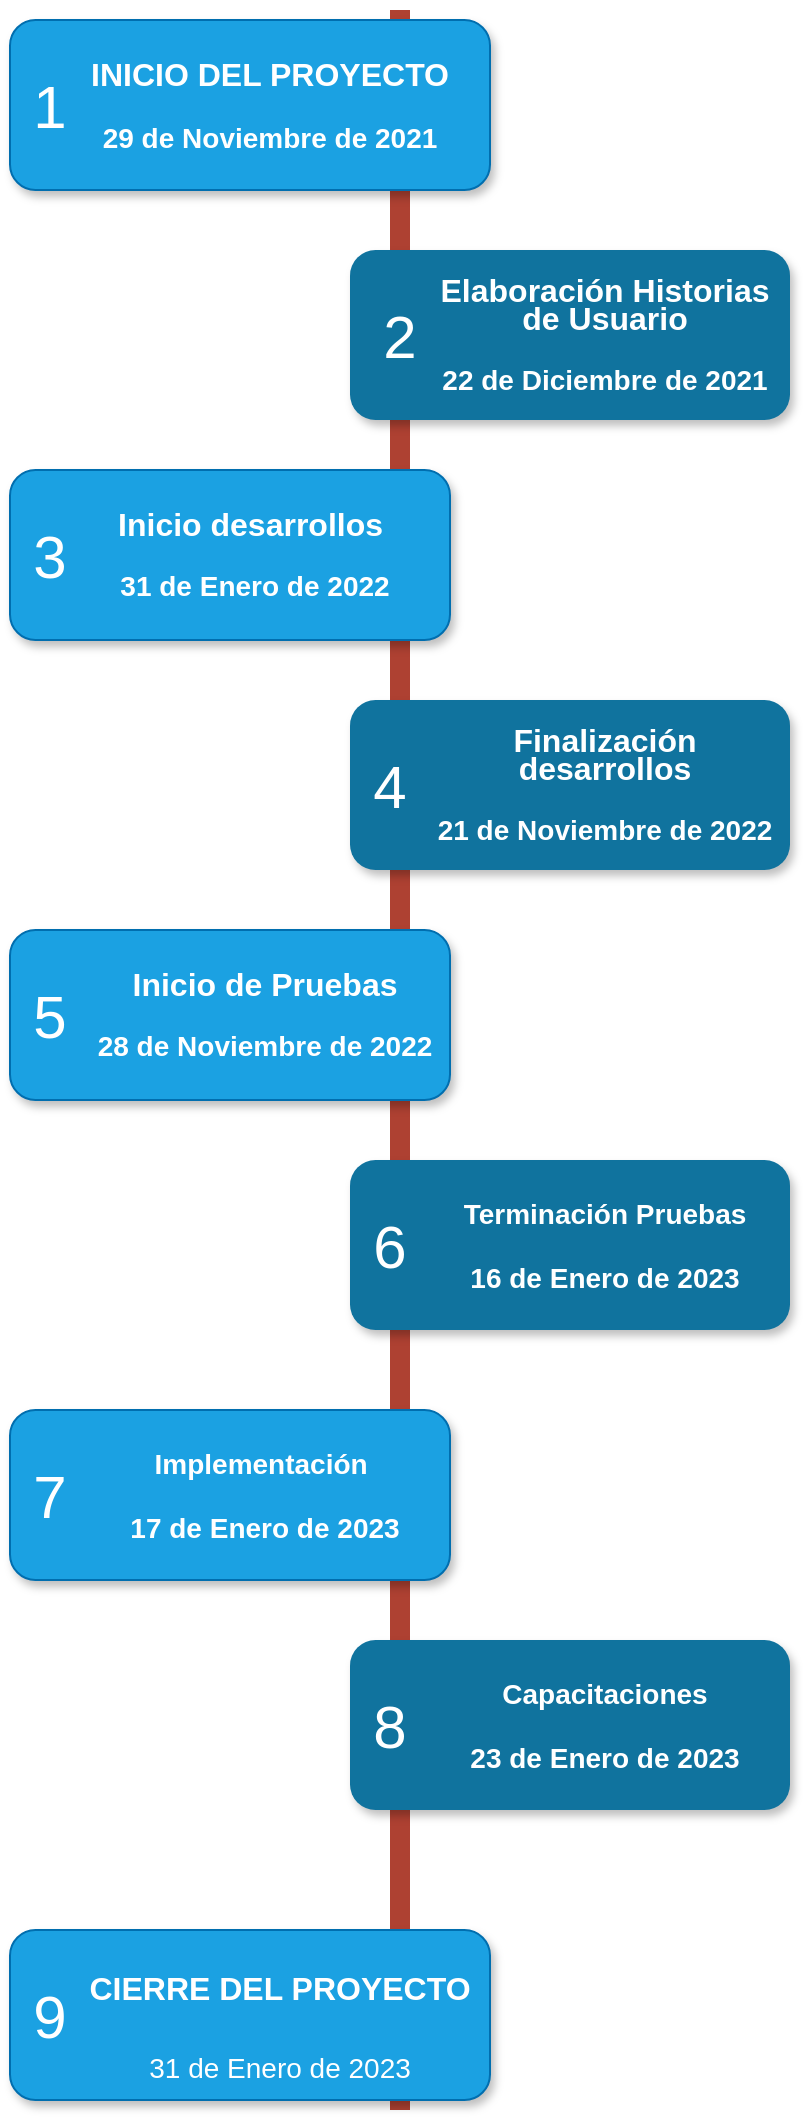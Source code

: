 <mxfile version="20.2.5" type="github">
  <diagram name="Page-1" id="fbcf5db9-b524-4cd4-e4f3-379dc89c3999">
    <mxGraphModel dx="1038" dy="544" grid="1" gridSize="10" guides="1" tooltips="1" connect="1" arrows="1" fold="1" page="1" pageScale="1" pageWidth="850" pageHeight="1100" background="none" math="0" shadow="0">
      <root>
        <mxCell id="0" />
        <mxCell id="1" parent="0" />
        <mxCell id="2a0f93b5c73ef8e7-1" value="" style="line;strokeWidth=10;direction=south;html=1;fillColor=none;fontSize=13;fontColor=#000000;align=center;strokeColor=#AE4132;" parent="1" vertex="1">
          <mxGeometry x="360" y="130" width="10" height="1050" as="geometry" />
        </mxCell>
        <mxCell id="2a0f93b5c73ef8e7-2" value="" style="rounded=1;whiteSpace=wrap;html=1;strokeColor=#006EAF;strokeWidth=1;fillColor=#1ba1e2;fontSize=13;align=center;gradientDirection=east;verticalAlign=top;shadow=1;fontColor=#ffffff;" parent="1" vertex="1">
          <mxGeometry x="170" y="135" width="240" height="85" as="geometry" />
        </mxCell>
        <mxCell id="2a0f93b5c73ef8e7-3" value="1" style="text;html=1;strokeColor=none;fillColor=none;align=center;verticalAlign=middle;whiteSpace=wrap;fontSize=30;fontColor=#FFFFFF;" parent="1" vertex="1">
          <mxGeometry x="170" y="167.5" width="40" height="20" as="geometry" />
        </mxCell>
        <mxCell id="2a0f93b5c73ef8e7-4" value="" style="rounded=1;whiteSpace=wrap;html=1;strokeColor=none;strokeWidth=1;fillColor=#10739E;fontSize=13;fontColor=#FFFFFF;align=center;gradientColor=none;gradientDirection=east;verticalAlign=top;shadow=1;" parent="1" vertex="1">
          <mxGeometry x="340" y="250" width="220" height="85" as="geometry" />
        </mxCell>
        <mxCell id="2a0f93b5c73ef8e7-5" value="2" style="text;html=1;strokeColor=none;fillColor=none;align=center;verticalAlign=middle;whiteSpace=wrap;fontSize=30;fontColor=#FFFFFF;" parent="1" vertex="1">
          <mxGeometry x="345" y="282.5" width="40" height="20" as="geometry" />
        </mxCell>
        <mxCell id="2a0f93b5c73ef8e7-6" value="" style="rounded=1;whiteSpace=wrap;html=1;strokeColor=#006EAF;strokeWidth=1;fillColor=#1ba1e2;fontSize=13;align=center;gradientDirection=east;verticalAlign=top;shadow=1;fontColor=#ffffff;" parent="1" vertex="1">
          <mxGeometry x="170" y="360" width="220" height="85" as="geometry" />
        </mxCell>
        <mxCell id="2a0f93b5c73ef8e7-7" value="3" style="text;html=1;strokeColor=none;fillColor=none;align=center;verticalAlign=middle;whiteSpace=wrap;fontSize=30;fontColor=#FFFFFF;" parent="1" vertex="1">
          <mxGeometry x="170" y="392.5" width="40" height="20" as="geometry" />
        </mxCell>
        <mxCell id="2a0f93b5c73ef8e7-8" value="" style="rounded=1;whiteSpace=wrap;html=1;strokeColor=none;strokeWidth=1;fillColor=#10739E;fontSize=13;fontColor=#FFFFFF;align=center;gradientColor=none;gradientDirection=east;verticalAlign=top;shadow=1;" parent="1" vertex="1">
          <mxGeometry x="340" y="475" width="220" height="85" as="geometry" />
        </mxCell>
        <mxCell id="2a0f93b5c73ef8e7-9" value="4" style="text;html=1;strokeColor=none;fillColor=none;align=center;verticalAlign=middle;whiteSpace=wrap;fontSize=30;fontColor=#FFFFFF;" parent="1" vertex="1">
          <mxGeometry x="340" y="507.5" width="40" height="20" as="geometry" />
        </mxCell>
        <mxCell id="2a0f93b5c73ef8e7-10" value="" style="rounded=1;whiteSpace=wrap;html=1;strokeColor=#006EAF;strokeWidth=1;fillColor=#1ba1e2;fontSize=13;align=center;gradientDirection=east;verticalAlign=top;shadow=1;fontColor=#ffffff;" parent="1" vertex="1">
          <mxGeometry x="170" y="590" width="220" height="85" as="geometry" />
        </mxCell>
        <mxCell id="2a0f93b5c73ef8e7-11" value="5" style="text;html=1;strokeColor=none;fillColor=none;align=center;verticalAlign=middle;whiteSpace=wrap;fontSize=30;fontColor=#FFFFFF;" parent="1" vertex="1">
          <mxGeometry x="170" y="622.5" width="40" height="20" as="geometry" />
        </mxCell>
        <mxCell id="2a0f93b5c73ef8e7-12" value="" style="rounded=1;whiteSpace=wrap;html=1;strokeColor=none;strokeWidth=1;fillColor=#10739E;fontSize=13;fontColor=#FFFFFF;align=center;gradientColor=none;gradientDirection=east;verticalAlign=top;shadow=1;" parent="1" vertex="1">
          <mxGeometry x="340" y="705" width="220" height="85" as="geometry" />
        </mxCell>
        <mxCell id="2a0f93b5c73ef8e7-13" value="6" style="text;html=1;strokeColor=none;fillColor=none;align=center;verticalAlign=middle;whiteSpace=wrap;fontSize=30;fontColor=#FFFFFF;" parent="1" vertex="1">
          <mxGeometry x="340" y="737.5" width="40" height="20" as="geometry" />
        </mxCell>
        <mxCell id="2a0f93b5c73ef8e7-14" value="" style="rounded=1;whiteSpace=wrap;html=1;strokeColor=#006EAF;strokeWidth=1;fillColor=#1ba1e2;fontSize=13;align=center;gradientDirection=east;verticalAlign=top;shadow=1;fontColor=#ffffff;" parent="1" vertex="1">
          <mxGeometry x="170" y="830" width="220" height="85" as="geometry" />
        </mxCell>
        <mxCell id="2a0f93b5c73ef8e7-15" value="7" style="text;html=1;strokeColor=none;fillColor=none;align=center;verticalAlign=middle;whiteSpace=wrap;fontSize=30;fontColor=#FFFFFF;" parent="1" vertex="1">
          <mxGeometry x="170" y="862.5" width="40" height="20" as="geometry" />
        </mxCell>
        <mxCell id="2a0f93b5c73ef8e7-16" value="" style="rounded=1;whiteSpace=wrap;html=1;strokeColor=none;strokeWidth=1;fillColor=#10739E;fontSize=13;fontColor=#FFFFFF;align=center;gradientColor=none;gradientDirection=east;verticalAlign=top;shadow=1;" parent="1" vertex="1">
          <mxGeometry x="340" y="945" width="220" height="85" as="geometry" />
        </mxCell>
        <mxCell id="2a0f93b5c73ef8e7-17" value="8" style="text;html=1;strokeColor=none;fillColor=none;align=center;verticalAlign=middle;whiteSpace=wrap;fontSize=30;fontColor=#FFFFFF;" parent="1" vertex="1">
          <mxGeometry x="340" y="977.5" width="40" height="20" as="geometry" />
        </mxCell>
        <mxCell id="2a0f93b5c73ef8e7-18" value="&lt;h1&gt;&lt;font style=&quot;vertical-align: inherit;&quot;&gt;&lt;font style=&quot;vertical-align: inherit;&quot;&gt;&lt;font style=&quot;vertical-align: inherit;&quot;&gt;&lt;font style=&quot;vertical-align: inherit;&quot;&gt;&lt;font style=&quot;vertical-align: inherit;&quot;&gt;&lt;font style=&quot;vertical-align: inherit;&quot;&gt;&lt;font style=&quot;vertical-align: inherit;&quot;&gt;&lt;font style=&quot;vertical-align: inherit; font-size: 16px;&quot;&gt;INICIO DEL PROYECTO&lt;/font&gt;&lt;/font&gt;&lt;/font&gt;&lt;/font&gt;&lt;/font&gt;&lt;/font&gt;&lt;/font&gt;&lt;/font&gt;&lt;/h1&gt;&lt;div&gt;&lt;font style=&quot;vertical-align: inherit;&quot;&gt;&lt;font style=&quot;vertical-align: inherit;&quot;&gt;&lt;font style=&quot;vertical-align: inherit;&quot;&gt;&lt;font size=&quot;1&quot; style=&quot;vertical-align: inherit;&quot;&gt;&lt;b style=&quot;&quot;&gt;&lt;font style=&quot;vertical-align: inherit;&quot;&gt;&lt;font style=&quot;vertical-align: inherit; font-size: 14px;&quot;&gt;&lt;font style=&quot;vertical-align: inherit;&quot;&gt;&lt;font style=&quot;vertical-align: inherit;&quot;&gt;&lt;font style=&quot;vertical-align: inherit;&quot;&gt;&lt;font style=&quot;vertical-align: inherit;&quot;&gt;29 de Noviembre de 2021&lt;/font&gt;&lt;/font&gt;&lt;/font&gt;&lt;/font&gt;&lt;/font&gt;&lt;/font&gt;&lt;/b&gt;&lt;/font&gt;&lt;/font&gt;&lt;/font&gt;&lt;/font&gt;&lt;/div&gt;" style="text;html=1;spacing=5;spacingTop=-20;whiteSpace=wrap;overflow=hidden;strokeColor=none;strokeWidth=4;fillColor=none;gradientColor=#007FFF;fontSize=9;fontColor=#FFFFFF;align=center;" parent="1" vertex="1">
          <mxGeometry x="205" y="150" width="190" height="77" as="geometry" />
        </mxCell>
        <mxCell id="hsR2R4_7xVd532EWI_It-1" value="" style="rounded=1;whiteSpace=wrap;html=1;strokeColor=#006EAF;strokeWidth=1;fillColor=#1ba1e2;fontSize=13;align=center;gradientDirection=east;verticalAlign=top;shadow=1;fontColor=#ffffff;" vertex="1" parent="1">
          <mxGeometry x="170" y="1090" width="240" height="85" as="geometry" />
        </mxCell>
        <mxCell id="hsR2R4_7xVd532EWI_It-2" value="&lt;h1 style=&quot;&quot;&gt;&lt;span style=&quot;font-size: 16px;&quot;&gt;CIERRE DEL PROYECTO&lt;/span&gt;&lt;/h1&gt;&lt;p style=&quot;font-size: 14px;&quot;&gt;31 de Enero de 2023&lt;/p&gt;" style="text;html=1;spacing=5;spacingTop=-20;whiteSpace=wrap;overflow=hidden;strokeColor=none;strokeWidth=4;fillColor=none;gradientColor=#007FFF;fontSize=14;fontColor=#FFFFFF;align=center;" vertex="1" parent="1">
          <mxGeometry x="205" y="1090" width="200" height="77" as="geometry" />
        </mxCell>
        <mxCell id="hsR2R4_7xVd532EWI_It-3" value="&lt;font style=&quot;vertical-align: inherit;&quot;&gt;&lt;font style=&quot;vertical-align: inherit;&quot;&gt;9&lt;/font&gt;&lt;/font&gt;" style="text;html=1;strokeColor=none;fillColor=none;align=center;verticalAlign=middle;whiteSpace=wrap;fontSize=30;fontColor=#FFFFFF;" vertex="1" parent="1">
          <mxGeometry x="170" y="1122.5" width="40" height="20" as="geometry" />
        </mxCell>
        <mxCell id="hsR2R4_7xVd532EWI_It-5" value="&lt;p style=&quot;line-height: 0.9;&quot;&gt;Elaboración Historias de Usuario&lt;br&gt;&lt;font style=&quot;font-size: 14px; line-height: 1.1;&quot;&gt;&lt;br&gt;22 de Diciembre de 2021&lt;/font&gt;&lt;/p&gt;" style="text;html=1;strokeColor=none;fillColor=none;align=center;verticalAlign=middle;whiteSpace=wrap;rounded=0;fontSize=16;fontStyle=1;fontColor=#FFFFFF;" vertex="1" parent="1">
          <mxGeometry x="380" y="277.5" width="175" height="30" as="geometry" />
        </mxCell>
        <mxCell id="hsR2R4_7xVd532EWI_It-7" value="&lt;p style=&quot;line-height: 0.9;&quot;&gt;Inicio desarrollos&amp;nbsp;&lt;br&gt;&lt;font style=&quot;font-size: 14px; line-height: 1.1;&quot;&gt;&lt;br&gt;31 de Enero de 2022&lt;/font&gt;&lt;/p&gt;" style="text;html=1;strokeColor=none;fillColor=none;align=center;verticalAlign=middle;whiteSpace=wrap;rounded=0;fontSize=16;fontStyle=1;fontColor=#FFFFFF;" vertex="1" parent="1">
          <mxGeometry x="205" y="387.5" width="175" height="30" as="geometry" />
        </mxCell>
        <mxCell id="hsR2R4_7xVd532EWI_It-8" value="&lt;p style=&quot;line-height: 0.9;&quot;&gt;Finalización desarrollos&lt;br&gt;&lt;font style=&quot;font-size: 14px; line-height: 1.1;&quot;&gt;&lt;br&gt;21 de Noviembre de 2022&lt;/font&gt;&lt;/p&gt;" style="text;html=1;strokeColor=none;fillColor=none;align=center;verticalAlign=middle;whiteSpace=wrap;rounded=0;fontSize=16;fontStyle=1;fontColor=#FFFFFF;" vertex="1" parent="1">
          <mxGeometry x="380" y="502.5" width="175" height="30" as="geometry" />
        </mxCell>
        <mxCell id="hsR2R4_7xVd532EWI_It-9" value="&lt;p style=&quot;line-height: 0.9;&quot;&gt;Inicio de Pruebas&lt;br&gt;&lt;font style=&quot;font-size: 14px; line-height: 1.1;&quot;&gt;&lt;br&gt;28 de Noviembre de 2022&lt;/font&gt;&lt;/p&gt;" style="text;html=1;strokeColor=none;fillColor=none;align=center;verticalAlign=middle;whiteSpace=wrap;rounded=0;fontSize=16;fontStyle=1;fontColor=#FFFFFF;" vertex="1" parent="1">
          <mxGeometry x="210" y="617.5" width="175" height="30" as="geometry" />
        </mxCell>
        <mxCell id="hsR2R4_7xVd532EWI_It-10" value="&lt;p style=&quot;line-height: 0.9;&quot;&gt;&lt;font style=&quot;font-size: 14px; line-height: 1.1;&quot;&gt;Terminación Pruebas&lt;/font&gt;&lt;/p&gt;&lt;p style=&quot;line-height: 0.9;&quot;&gt;&lt;font style=&quot;font-size: 14px; line-height: 1.1;&quot;&gt;16 de Enero de 2023&lt;/font&gt;&lt;/p&gt;" style="text;html=1;strokeColor=none;fillColor=none;align=center;verticalAlign=middle;whiteSpace=wrap;rounded=0;fontSize=16;fontStyle=1;fontColor=#FFFFFF;" vertex="1" parent="1">
          <mxGeometry x="380" y="732.5" width="175" height="30" as="geometry" />
        </mxCell>
        <mxCell id="hsR2R4_7xVd532EWI_It-11" value="&lt;p style=&quot;line-height: 0.9;&quot;&gt;&lt;font style=&quot;font-size: 14px; line-height: 1.1;&quot;&gt;Implementación&amp;nbsp;&lt;/font&gt;&lt;/p&gt;&lt;p style=&quot;line-height: 0.9;&quot;&gt;&lt;font style=&quot;font-size: 14px; line-height: 1.1;&quot;&gt;17 de Enero de 2023&lt;/font&gt;&lt;/p&gt;" style="text;html=1;strokeColor=none;fillColor=none;align=center;verticalAlign=middle;whiteSpace=wrap;rounded=0;fontSize=16;fontStyle=1;fontColor=#FFFFFF;" vertex="1" parent="1">
          <mxGeometry x="210" y="857.5" width="175" height="30" as="geometry" />
        </mxCell>
        <mxCell id="hsR2R4_7xVd532EWI_It-12" value="&lt;p style=&quot;line-height: 0.9;&quot;&gt;&lt;font style=&quot;font-size: 14px; line-height: 1.1;&quot;&gt;Capacitaciones&lt;/font&gt;&lt;/p&gt;&lt;p style=&quot;line-height: 0.9;&quot;&gt;&lt;font style=&quot;font-size: 14px; line-height: 1.1;&quot;&gt;23 de Enero de 2023&lt;/font&gt;&lt;/p&gt;" style="text;html=1;strokeColor=none;fillColor=none;align=center;verticalAlign=middle;whiteSpace=wrap;rounded=0;fontSize=16;fontStyle=1;fontColor=#FFFFFF;" vertex="1" parent="1">
          <mxGeometry x="380" y="972.5" width="175" height="30" as="geometry" />
        </mxCell>
      </root>
    </mxGraphModel>
  </diagram>
</mxfile>
